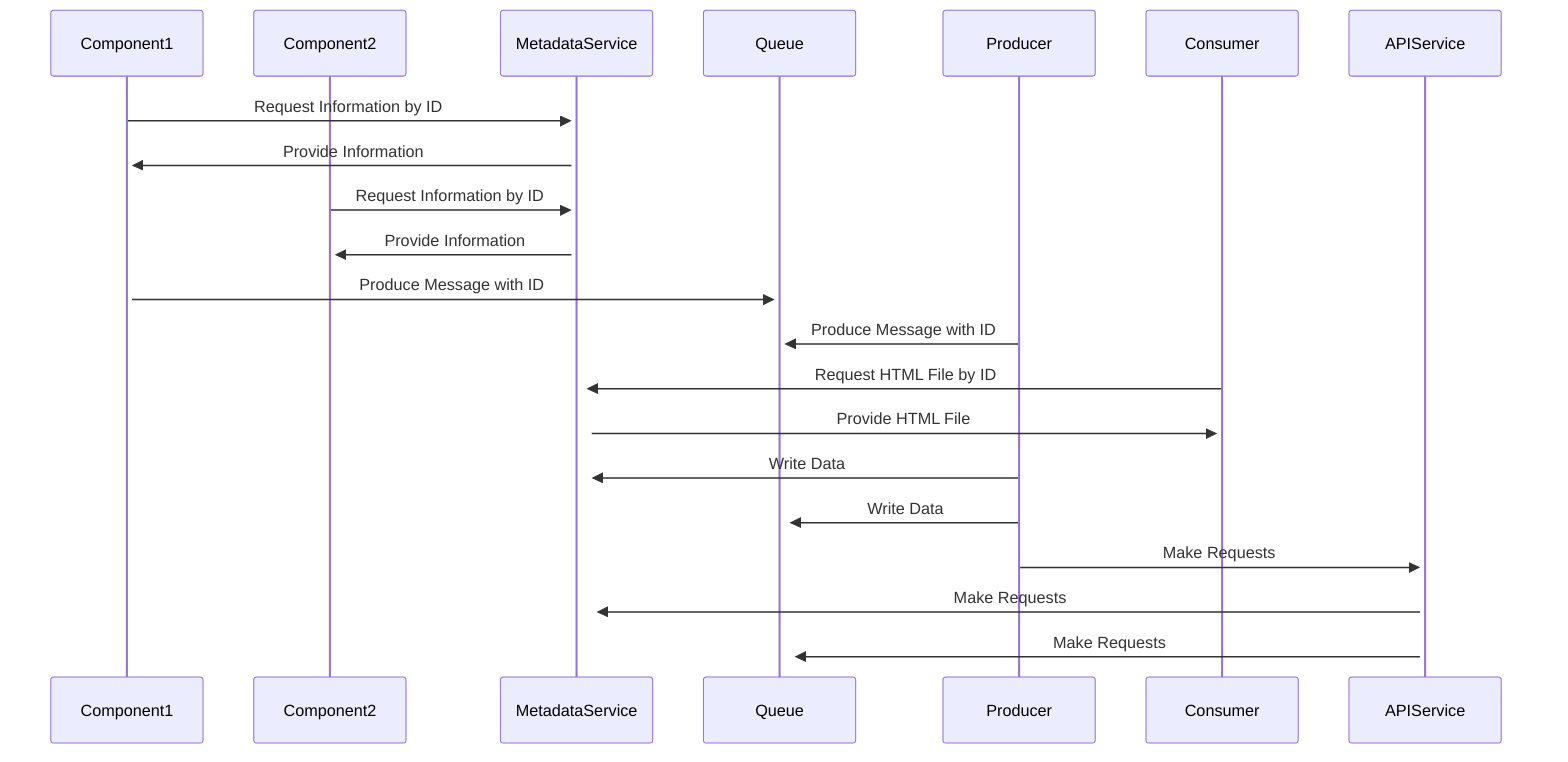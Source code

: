 sequenceDiagram
    participant Component1
    participant Component2
    participant MetadataService
    participant Queue
    participant Producer
    participant Consumer
    participant APIService

    Component1->>+MetadataService: Request Information by ID
    MetadataService->>+Component1: Provide Information
    Component2->>+MetadataService: Request Information by ID
    MetadataService->>+Component2: Provide Information
    Component1->>+Queue: Produce Message with ID
    Producer->>+Queue: Produce Message with ID
    Consumer->>+MetadataService: Request HTML File by ID
    MetadataService->>+Consumer: Provide HTML File
    Producer->>+MetadataService: Write Data
    Producer->>+Queue: Write Data
    Producer->>+APIService: Make Requests
    APIService->>+MetadataService: Make Requests
    APIService->>+Queue: Make Requests